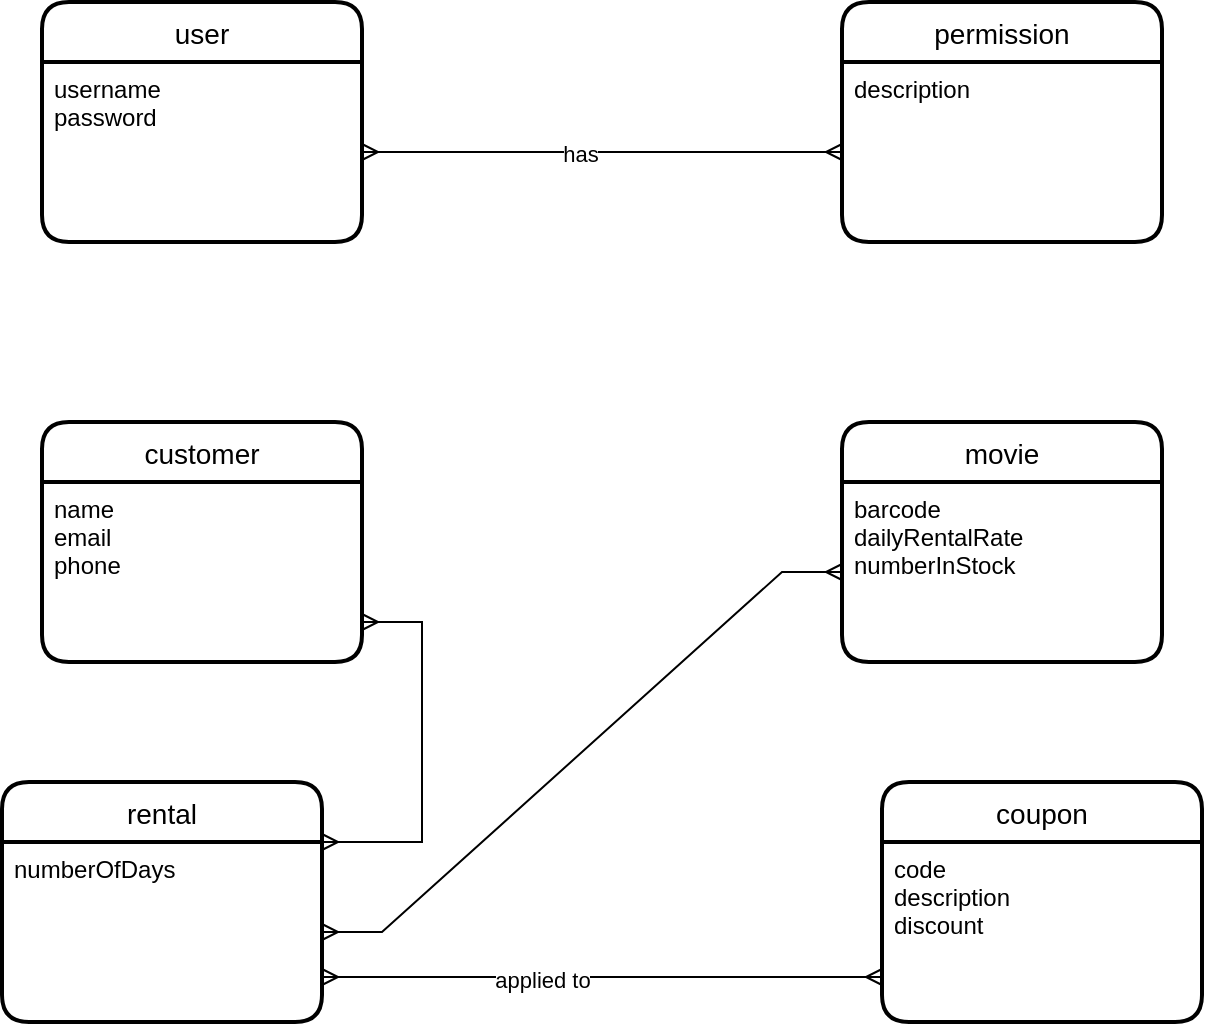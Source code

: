 <mxfile version="14.6.10" type="github">
  <diagram id="YViYlU2Cfpw91xuOrRHd" name="Page-1">
    <mxGraphModel dx="976" dy="1687" grid="1" gridSize="10" guides="1" tooltips="1" connect="1" arrows="1" fold="1" page="1" pageScale="1" pageWidth="850" pageHeight="1100" math="0" shadow="0">
      <root>
        <mxCell id="0" />
        <mxCell id="1" parent="0" />
        <mxCell id="0DNDzNzhYgWVqlKoG2N6-1" value="customer" style="swimlane;childLayout=stackLayout;horizontal=1;startSize=30;horizontalStack=0;rounded=1;fontSize=14;fontStyle=0;strokeWidth=2;resizeParent=0;resizeLast=1;shadow=0;dashed=0;align=center;" vertex="1" parent="1">
          <mxGeometry x="120" y="180" width="160" height="120" as="geometry" />
        </mxCell>
        <mxCell id="0DNDzNzhYgWVqlKoG2N6-2" value="name&#xa;email&#xa;phone&#xa;" style="align=left;strokeColor=none;fillColor=none;spacingLeft=4;fontSize=12;verticalAlign=top;resizable=0;rotatable=0;part=1;" vertex="1" parent="0DNDzNzhYgWVqlKoG2N6-1">
          <mxGeometry y="30" width="160" height="90" as="geometry" />
        </mxCell>
        <mxCell id="0DNDzNzhYgWVqlKoG2N6-3" value="movie" style="swimlane;childLayout=stackLayout;horizontal=1;startSize=30;horizontalStack=0;rounded=1;fontSize=14;fontStyle=0;strokeWidth=2;resizeParent=0;resizeLast=1;shadow=0;dashed=0;align=center;" vertex="1" parent="1">
          <mxGeometry x="520" y="180" width="160" height="120" as="geometry">
            <mxRectangle x="490" y="100" width="70" height="30" as="alternateBounds" />
          </mxGeometry>
        </mxCell>
        <mxCell id="0DNDzNzhYgWVqlKoG2N6-4" value="barcode&#xa;dailyRentalRate&#xa;numberInStock&#xa;&#xa;" style="align=left;strokeColor=none;fillColor=none;spacingLeft=4;fontSize=12;verticalAlign=top;resizable=0;rotatable=0;part=1;" vertex="1" parent="0DNDzNzhYgWVqlKoG2N6-3">
          <mxGeometry y="30" width="160" height="90" as="geometry" />
        </mxCell>
        <mxCell id="0DNDzNzhYgWVqlKoG2N6-11" value="rental" style="swimlane;childLayout=stackLayout;horizontal=1;startSize=30;horizontalStack=0;rounded=1;fontSize=14;fontStyle=0;strokeWidth=2;resizeParent=0;resizeLast=1;shadow=0;dashed=0;align=center;" vertex="1" parent="1">
          <mxGeometry x="100" y="360" width="160" height="120" as="geometry" />
        </mxCell>
        <mxCell id="0DNDzNzhYgWVqlKoG2N6-12" value="numberOfDays&#xa;" style="align=left;strokeColor=none;fillColor=none;spacingLeft=4;fontSize=12;verticalAlign=top;resizable=0;rotatable=0;part=1;" vertex="1" parent="0DNDzNzhYgWVqlKoG2N6-11">
          <mxGeometry y="30" width="160" height="90" as="geometry" />
        </mxCell>
        <mxCell id="0DNDzNzhYgWVqlKoG2N6-13" value="" style="edgeStyle=entityRelationEdgeStyle;fontSize=12;html=1;endArrow=ERmany;startArrow=ERmany;rounded=0;" edge="1" parent="1" source="0DNDzNzhYgWVqlKoG2N6-12" target="0DNDzNzhYgWVqlKoG2N6-4">
          <mxGeometry width="100" height="100" relative="1" as="geometry">
            <mxPoint x="490" y="350" as="sourcePoint" />
            <mxPoint x="590" y="250" as="targetPoint" />
          </mxGeometry>
        </mxCell>
        <mxCell id="0DNDzNzhYgWVqlKoG2N6-14" value="" style="edgeStyle=entityRelationEdgeStyle;fontSize=12;html=1;endArrow=ERmany;startArrow=ERmany;rounded=0;entryX=1;entryY=0;entryDx=0;entryDy=0;" edge="1" parent="1" target="0DNDzNzhYgWVqlKoG2N6-12">
          <mxGeometry width="100" height="100" relative="1" as="geometry">
            <mxPoint x="280" y="280" as="sourcePoint" />
            <mxPoint x="400" y="370" as="targetPoint" />
          </mxGeometry>
        </mxCell>
        <mxCell id="0DNDzNzhYgWVqlKoG2N6-17" value="coupon" style="swimlane;childLayout=stackLayout;horizontal=1;startSize=30;horizontalStack=0;rounded=1;fontSize=14;fontStyle=0;strokeWidth=2;resizeParent=0;resizeLast=1;shadow=0;dashed=0;align=center;" vertex="1" parent="1">
          <mxGeometry x="540" y="360" width="160" height="120" as="geometry" />
        </mxCell>
        <mxCell id="0DNDzNzhYgWVqlKoG2N6-18" value="code&#xa;description&#xa;discount&#xa;" style="align=left;strokeColor=none;fillColor=none;spacingLeft=4;fontSize=12;verticalAlign=top;resizable=0;rotatable=0;part=1;" vertex="1" parent="0DNDzNzhYgWVqlKoG2N6-17">
          <mxGeometry y="30" width="160" height="90" as="geometry" />
        </mxCell>
        <mxCell id="0DNDzNzhYgWVqlKoG2N6-19" value="" style="edgeStyle=entityRelationEdgeStyle;fontSize=12;html=1;endArrow=ERmany;startArrow=ERmany;rounded=0;entryX=0;entryY=0.75;entryDx=0;entryDy=0;exitX=1;exitY=0.75;exitDx=0;exitDy=0;" edge="1" parent="1" source="0DNDzNzhYgWVqlKoG2N6-12" target="0DNDzNzhYgWVqlKoG2N6-18">
          <mxGeometry width="100" height="100" relative="1" as="geometry">
            <mxPoint x="440" y="460" as="sourcePoint" />
            <mxPoint x="390" y="525" as="targetPoint" />
          </mxGeometry>
        </mxCell>
        <mxCell id="0DNDzNzhYgWVqlKoG2N6-20" value="applied to" style="edgeLabel;html=1;align=center;verticalAlign=middle;resizable=0;points=[];" vertex="1" connectable="0" parent="0DNDzNzhYgWVqlKoG2N6-19">
          <mxGeometry x="-0.215" y="-1" relative="1" as="geometry">
            <mxPoint as="offset" />
          </mxGeometry>
        </mxCell>
        <mxCell id="0DNDzNzhYgWVqlKoG2N6-21" value="user" style="swimlane;childLayout=stackLayout;horizontal=1;startSize=30;horizontalStack=0;rounded=1;fontSize=14;fontStyle=0;strokeWidth=2;resizeParent=0;resizeLast=1;shadow=0;dashed=0;align=center;" vertex="1" parent="1">
          <mxGeometry x="120" y="-30" width="160" height="120" as="geometry" />
        </mxCell>
        <mxCell id="0DNDzNzhYgWVqlKoG2N6-22" value="username&#xa;password&#xa;" style="align=left;strokeColor=none;fillColor=none;spacingLeft=4;fontSize=12;verticalAlign=top;resizable=0;rotatable=0;part=1;" vertex="1" parent="0DNDzNzhYgWVqlKoG2N6-21">
          <mxGeometry y="30" width="160" height="90" as="geometry" />
        </mxCell>
        <mxCell id="0DNDzNzhYgWVqlKoG2N6-23" value="permission" style="swimlane;childLayout=stackLayout;horizontal=1;startSize=30;horizontalStack=0;rounded=1;fontSize=14;fontStyle=0;strokeWidth=2;resizeParent=0;resizeLast=1;shadow=0;dashed=0;align=center;" vertex="1" parent="1">
          <mxGeometry x="520" y="-30" width="160" height="120" as="geometry" />
        </mxCell>
        <mxCell id="0DNDzNzhYgWVqlKoG2N6-24" value="description&#xa;" style="align=left;strokeColor=none;fillColor=none;spacingLeft=4;fontSize=12;verticalAlign=top;resizable=0;rotatable=0;part=1;" vertex="1" parent="0DNDzNzhYgWVqlKoG2N6-23">
          <mxGeometry y="30" width="160" height="90" as="geometry" />
        </mxCell>
        <mxCell id="0DNDzNzhYgWVqlKoG2N6-25" value="" style="edgeStyle=entityRelationEdgeStyle;fontSize=12;html=1;endArrow=ERmany;startArrow=ERmany;rounded=0;exitX=1;exitY=0.5;exitDx=0;exitDy=0;" edge="1" parent="1" source="0DNDzNzhYgWVqlKoG2N6-22" target="0DNDzNzhYgWVqlKoG2N6-24">
          <mxGeometry width="100" height="100" relative="1" as="geometry">
            <mxPoint x="325" y="100" as="sourcePoint" />
            <mxPoint x="425" as="targetPoint" />
          </mxGeometry>
        </mxCell>
        <mxCell id="0DNDzNzhYgWVqlKoG2N6-26" value="has" style="edgeLabel;html=1;align=center;verticalAlign=middle;resizable=0;points=[];" vertex="1" connectable="0" parent="0DNDzNzhYgWVqlKoG2N6-25">
          <mxGeometry x="-0.092" y="-1" relative="1" as="geometry">
            <mxPoint as="offset" />
          </mxGeometry>
        </mxCell>
      </root>
    </mxGraphModel>
  </diagram>
</mxfile>
